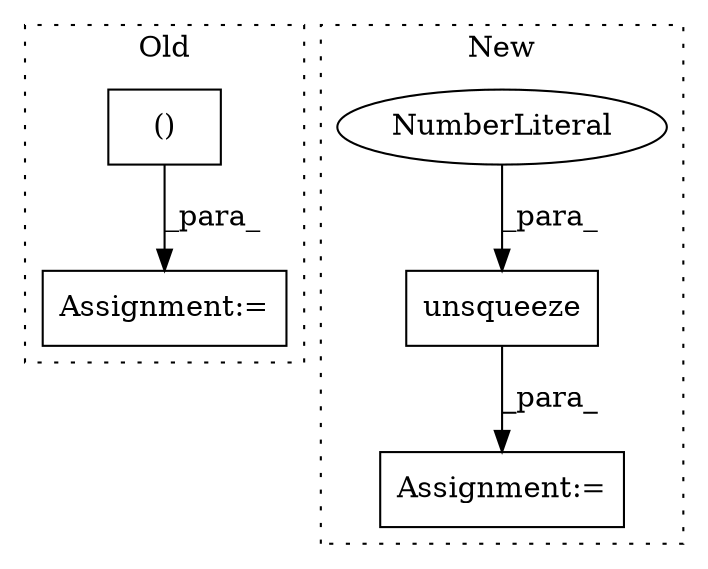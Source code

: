 digraph G {
subgraph cluster0 {
1 [label="()" a="106" s="2770" l="52" shape="box"];
4 [label="Assignment:=" a="7" s="2750" l="1" shape="box"];
label = "Old";
style="dotted";
}
subgraph cluster1 {
2 [label="unsqueeze" a="32" s="2134,2145" l="10,1" shape="box"];
3 [label="NumberLiteral" a="34" s="2144" l="1" shape="ellipse"];
5 [label="Assignment:=" a="7" s="2115" l="1" shape="box"];
label = "New";
style="dotted";
}
1 -> 4 [label="_para_"];
2 -> 5 [label="_para_"];
3 -> 2 [label="_para_"];
}